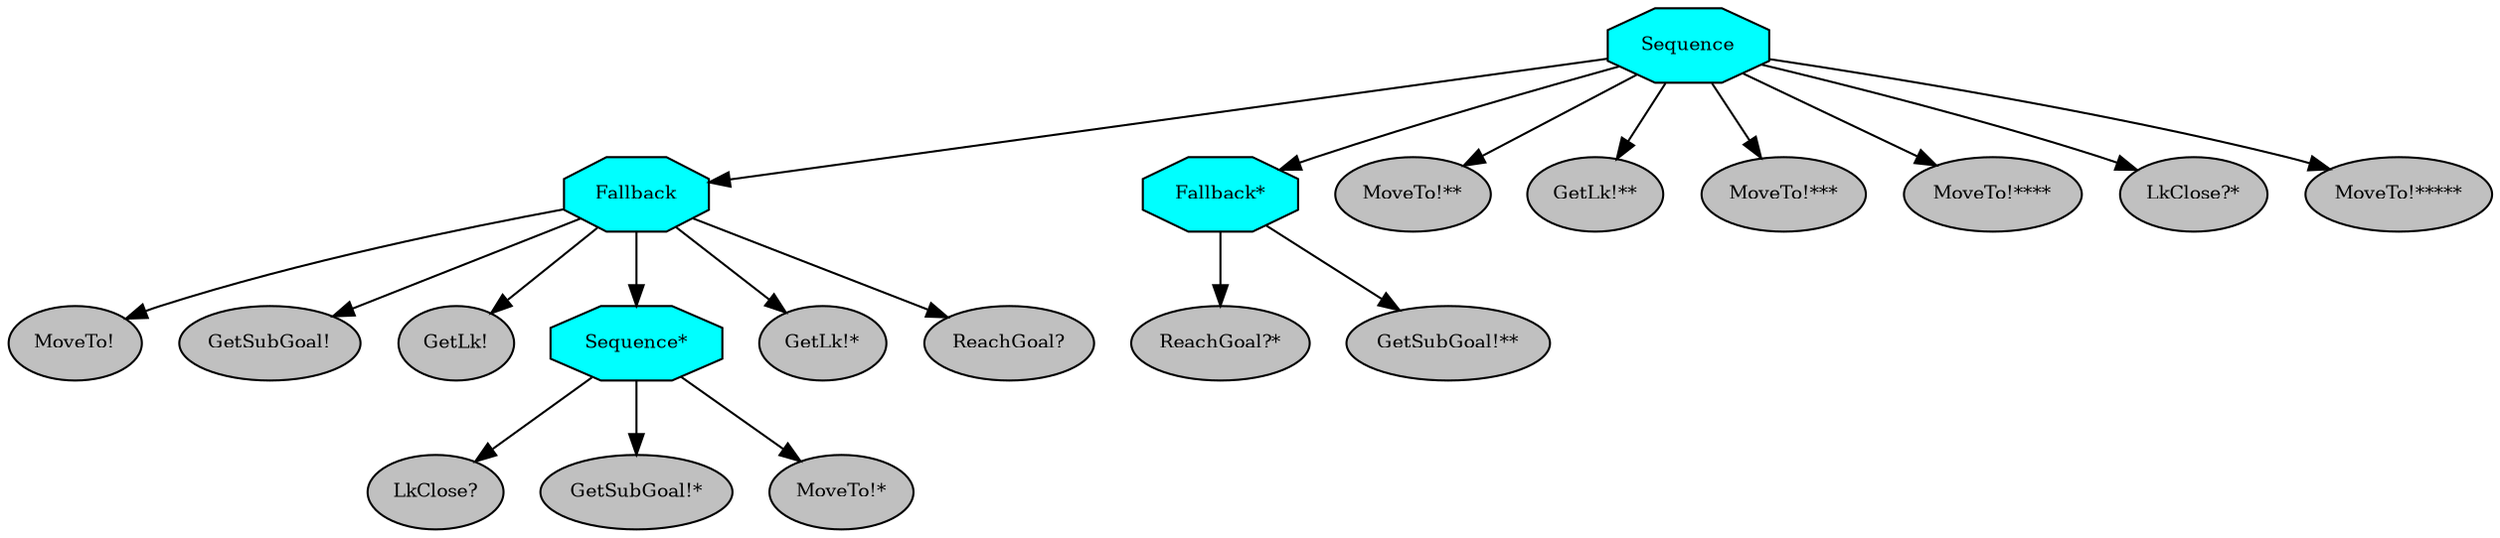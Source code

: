 digraph pastafarianism {
ordering=out;
graph [fontname="times-roman"];
node [fontname="times-roman"];
edge [fontname="times-roman"];
Sequence [fillcolor=cyan, fontcolor=black, fontsize=9, label=Sequence, shape=octagon, style=filled];
Fallback [fillcolor=cyan, fontcolor=black, fontsize=9, label=Fallback, shape=octagon, style=filled];
Sequence -> Fallback;
"MoveTo!" [fillcolor=gray, fontcolor=black, fontsize=9, label="MoveTo!", shape=ellipse, style=filled];
Fallback -> "MoveTo!";
"GetSubGoal!" [fillcolor=gray, fontcolor=black, fontsize=9, label="GetSubGoal!", shape=ellipse, style=filled];
Fallback -> "GetSubGoal!";
"GetLk!" [fillcolor=gray, fontcolor=black, fontsize=9, label="GetLk!", shape=ellipse, style=filled];
Fallback -> "GetLk!";
"Sequence*" [fillcolor=cyan, fontcolor=black, fontsize=9, label="Sequence*", shape=octagon, style=filled];
Fallback -> "Sequence*";
"LkClose?" [fillcolor=gray, fontcolor=black, fontsize=9, label="LkClose?", shape=ellipse, style=filled];
"Sequence*" -> "LkClose?";
"GetSubGoal!*" [fillcolor=gray, fontcolor=black, fontsize=9, label="GetSubGoal!*", shape=ellipse, style=filled];
"Sequence*" -> "GetSubGoal!*";
"MoveTo!*" [fillcolor=gray, fontcolor=black, fontsize=9, label="MoveTo!*", shape=ellipse, style=filled];
"Sequence*" -> "MoveTo!*";
"GetLk!*" [fillcolor=gray, fontcolor=black, fontsize=9, label="GetLk!*", shape=ellipse, style=filled];
Fallback -> "GetLk!*";
"ReachGoal?" [fillcolor=gray, fontcolor=black, fontsize=9, label="ReachGoal?", shape=ellipse, style=filled];
Fallback -> "ReachGoal?";
"Fallback*" [fillcolor=cyan, fontcolor=black, fontsize=9, label="Fallback*", shape=octagon, style=filled];
Sequence -> "Fallback*";
"ReachGoal?*" [fillcolor=gray, fontcolor=black, fontsize=9, label="ReachGoal?*", shape=ellipse, style=filled];
"Fallback*" -> "ReachGoal?*";
"GetSubGoal!**" [fillcolor=gray, fontcolor=black, fontsize=9, label="GetSubGoal!**", shape=ellipse, style=filled];
"Fallback*" -> "GetSubGoal!**";
"MoveTo!**" [fillcolor=gray, fontcolor=black, fontsize=9, label="MoveTo!**", shape=ellipse, style=filled];
Sequence -> "MoveTo!**";
"GetLk!**" [fillcolor=gray, fontcolor=black, fontsize=9, label="GetLk!**", shape=ellipse, style=filled];
Sequence -> "GetLk!**";
"MoveTo!***" [fillcolor=gray, fontcolor=black, fontsize=9, label="MoveTo!***", shape=ellipse, style=filled];
Sequence -> "MoveTo!***";
"MoveTo!****" [fillcolor=gray, fontcolor=black, fontsize=9, label="MoveTo!****", shape=ellipse, style=filled];
Sequence -> "MoveTo!****";
"LkClose?*" [fillcolor=gray, fontcolor=black, fontsize=9, label="LkClose?*", shape=ellipse, style=filled];
Sequence -> "LkClose?*";
"MoveTo!*****" [fillcolor=gray, fontcolor=black, fontsize=9, label="MoveTo!*****", shape=ellipse, style=filled];
Sequence -> "MoveTo!*****";
}

